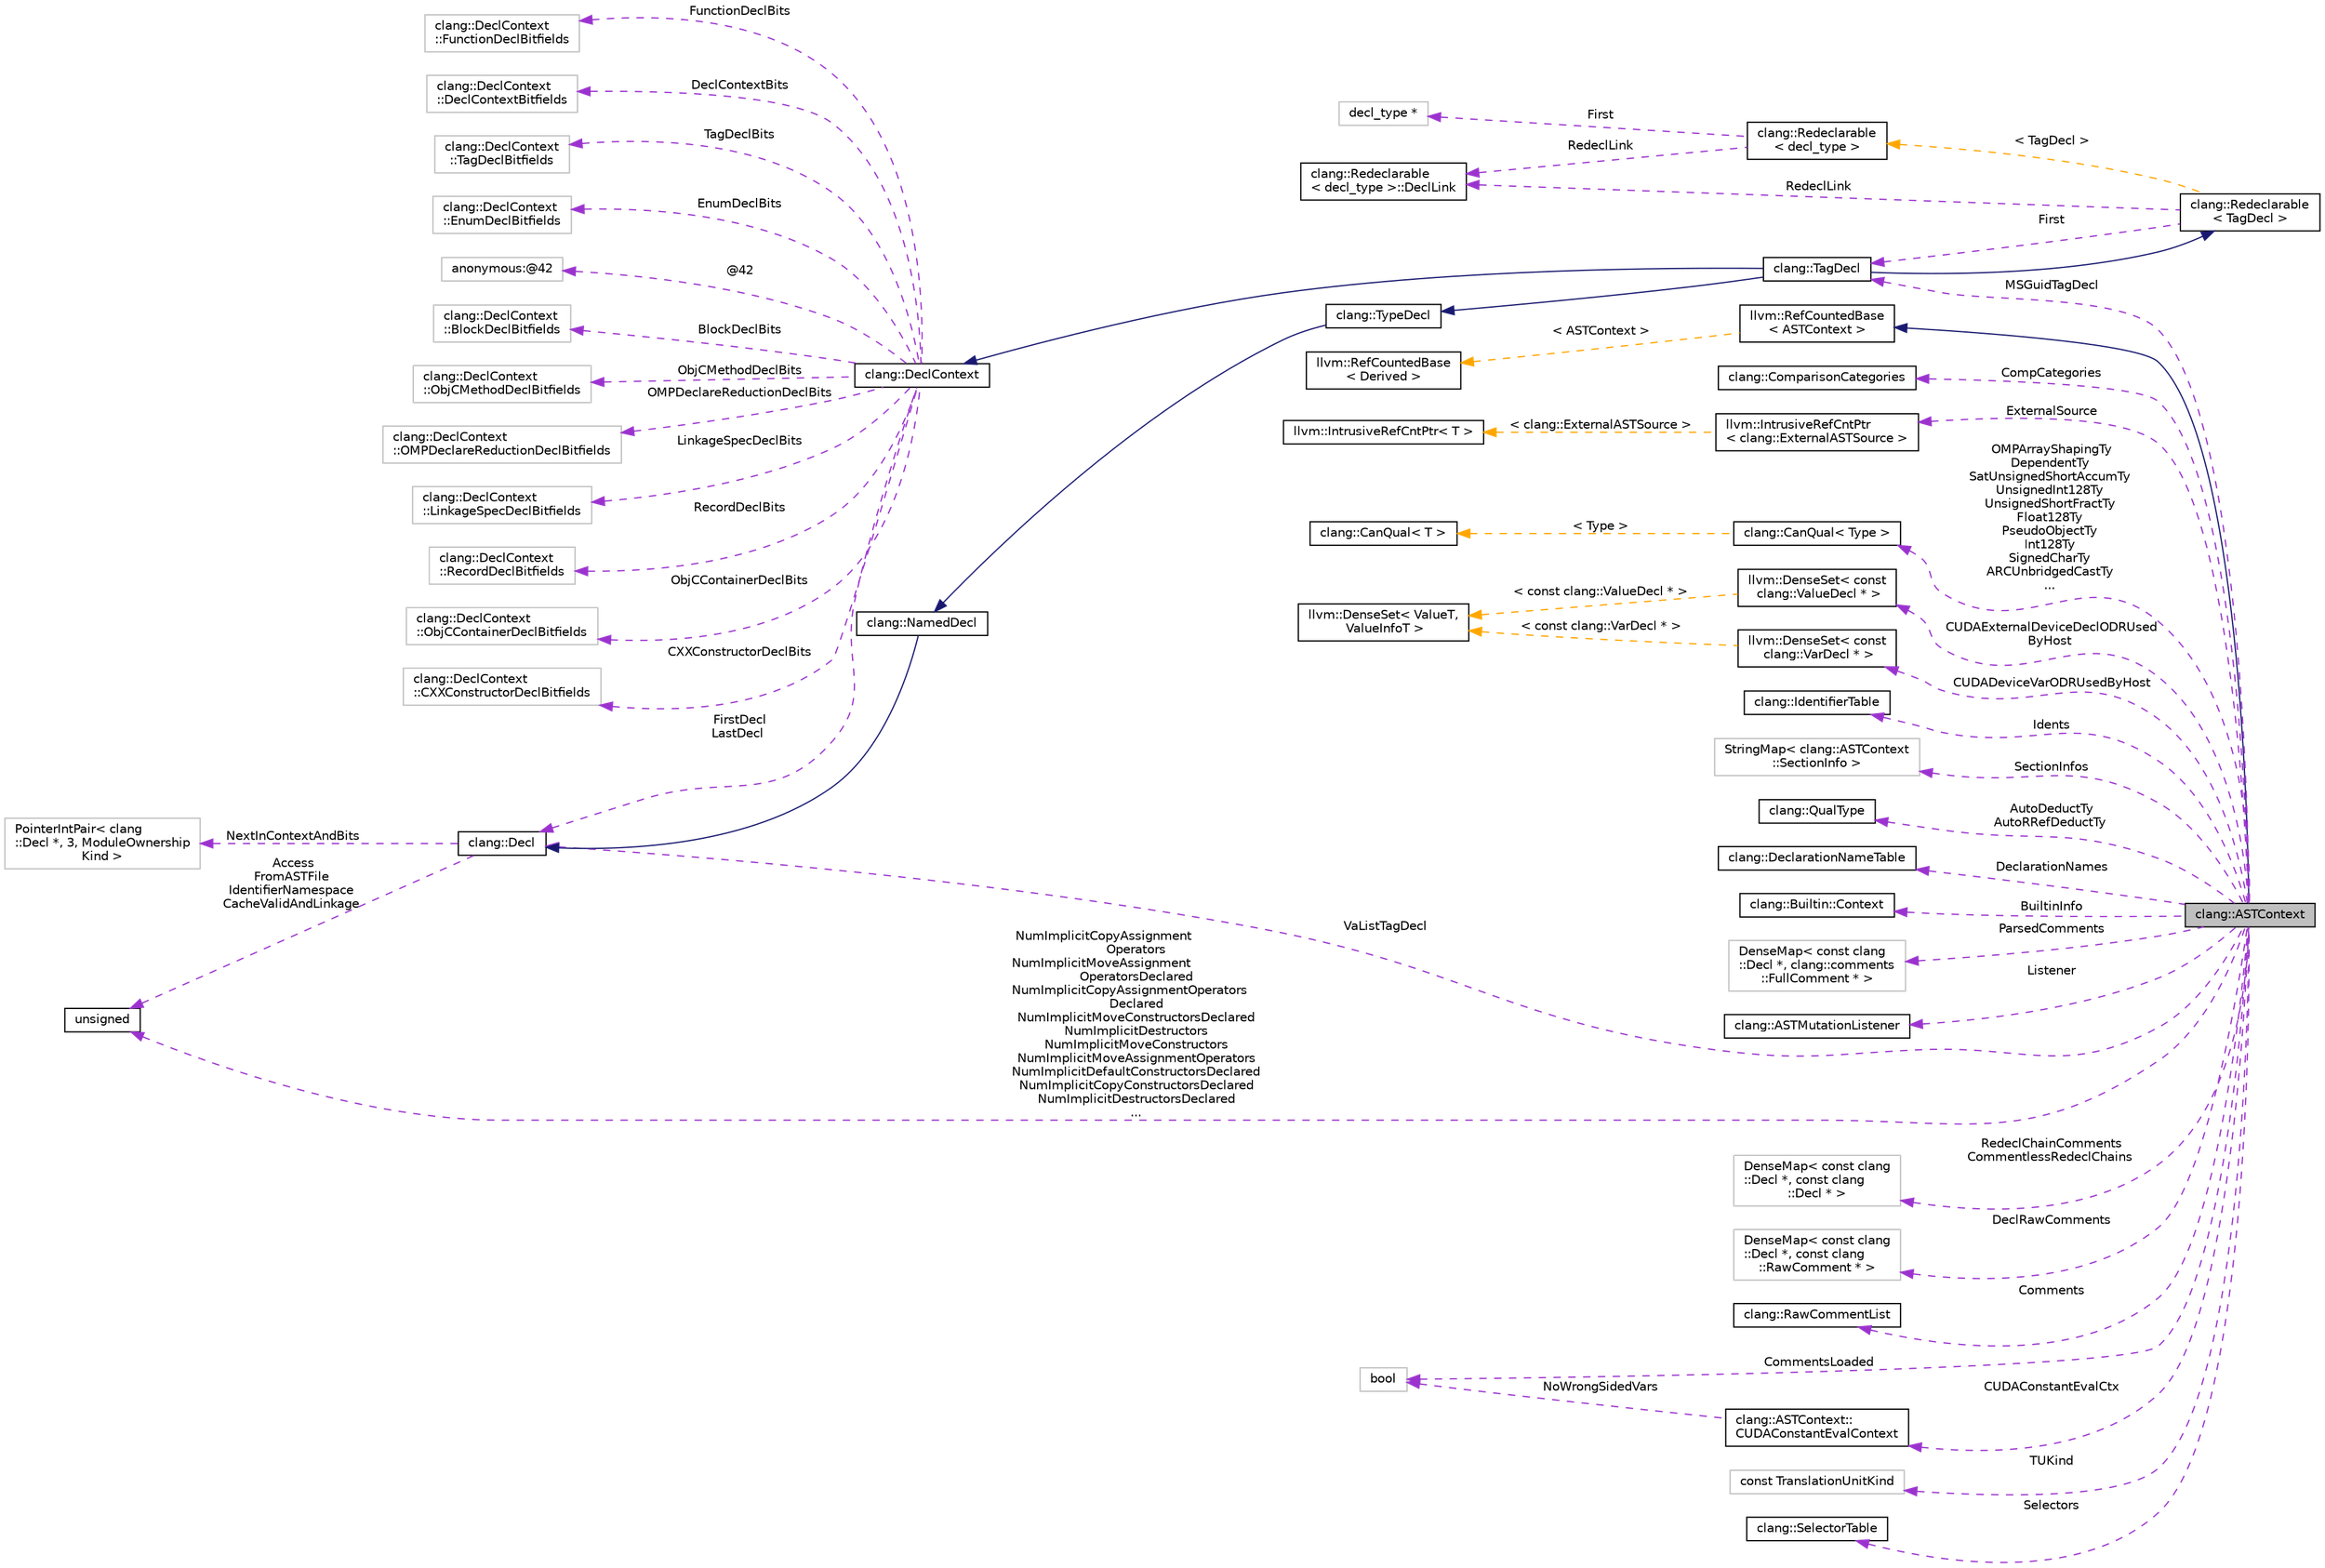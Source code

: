 digraph "clang::ASTContext"
{
 // LATEX_PDF_SIZE
  bgcolor="transparent";
  edge [fontname="Helvetica",fontsize="10",labelfontname="Helvetica",labelfontsize="10"];
  node [fontname="Helvetica",fontsize="10",shape=record];
  rankdir="LR";
  Node1 [label="clang::ASTContext",height=0.2,width=0.4,color="black", fillcolor="grey75", style="filled", fontcolor="black",tooltip="Holds long-lived AST nodes (such as types and decls) that can be referred to throughout the semantic ..."];
  Node2 -> Node1 [dir="back",color="midnightblue",fontsize="10",style="solid",fontname="Helvetica"];
  Node2 [label="llvm::RefCountedBase\l\< ASTContext \>",height=0.2,width=0.4,color="black",URL="$classllvm_1_1RefCountedBase.html",tooltip=" "];
  Node3 -> Node2 [dir="back",color="orange",fontsize="10",style="dashed",label=" \< ASTContext \>" ,fontname="Helvetica"];
  Node3 [label="llvm::RefCountedBase\l\< Derived \>",height=0.2,width=0.4,color="black",URL="$classllvm_1_1RefCountedBase.html",tooltip=" "];
  Node4 -> Node1 [dir="back",color="darkorchid3",fontsize="10",style="dashed",label=" CompCategories" ,fontname="Helvetica"];
  Node4 [label="clang::ComparisonCategories",height=0.2,width=0.4,color="black",URL="$classclang_1_1ComparisonCategories.html",tooltip=" "];
  Node5 -> Node1 [dir="back",color="darkorchid3",fontsize="10",style="dashed",label=" ExternalSource" ,fontname="Helvetica"];
  Node5 [label="llvm::IntrusiveRefCntPtr\l\< clang::ExternalASTSource \>",height=0.2,width=0.4,color="black",URL="$classllvm_1_1IntrusiveRefCntPtr.html",tooltip=" "];
  Node6 -> Node5 [dir="back",color="orange",fontsize="10",style="dashed",label=" \< clang::ExternalASTSource \>" ,fontname="Helvetica"];
  Node6 [label="llvm::IntrusiveRefCntPtr\< T \>",height=0.2,width=0.4,color="black",URL="$classllvm_1_1IntrusiveRefCntPtr.html",tooltip=" "];
  Node7 -> Node1 [dir="back",color="darkorchid3",fontsize="10",style="dashed",label=" OMPArrayShapingTy\nDependentTy\nSatUnsignedShortAccumTy\nUnsignedInt128Ty\nUnsignedShortFractTy\nFloat128Ty\nPseudoObjectTy\nInt128Ty\nSignedCharTy\nARCUnbridgedCastTy\n..." ,fontname="Helvetica"];
  Node7 [label="clang::CanQual\< Type \>",height=0.2,width=0.4,color="black",URL="$classclang_1_1CanQual.html",tooltip=" "];
  Node8 -> Node7 [dir="back",color="orange",fontsize="10",style="dashed",label=" \< Type \>" ,fontname="Helvetica"];
  Node8 [label="clang::CanQual\< T \>",height=0.2,width=0.4,color="black",URL="$classclang_1_1CanQual.html",tooltip="Represents a canonical, potentially-qualified type."];
  Node9 -> Node1 [dir="back",color="darkorchid3",fontsize="10",style="dashed",label=" CUDAExternalDeviceDeclODRUsed\lByHost" ,fontname="Helvetica"];
  Node9 [label="llvm::DenseSet\< const\l clang::ValueDecl * \>",height=0.2,width=0.4,color="black",URL="$classllvm_1_1DenseSet.html",tooltip=" "];
  Node10 -> Node9 [dir="back",color="orange",fontsize="10",style="dashed",label=" \< const clang::ValueDecl * \>" ,fontname="Helvetica"];
  Node10 [label="llvm::DenseSet\< ValueT,\l ValueInfoT \>",height=0.2,width=0.4,color="black",URL="$classllvm_1_1DenseSet.html",tooltip=" "];
  Node11 -> Node1 [dir="back",color="darkorchid3",fontsize="10",style="dashed",label=" Idents" ,fontname="Helvetica"];
  Node11 [label="clang::IdentifierTable",height=0.2,width=0.4,color="black",URL="$classclang_1_1IdentifierTable.html",tooltip="Implements an efficient mapping from strings to IdentifierInfo nodes."];
  Node12 -> Node1 [dir="back",color="darkorchid3",fontsize="10",style="dashed",label=" SectionInfos" ,fontname="Helvetica"];
  Node12 [label="StringMap\< clang::ASTContext\l::SectionInfo \>",height=0.2,width=0.4,color="grey75",tooltip=" "];
  Node13 -> Node1 [dir="back",color="darkorchid3",fontsize="10",style="dashed",label=" AutoDeductTy\nAutoRRefDeductTy" ,fontname="Helvetica"];
  Node13 [label="clang::QualType",height=0.2,width=0.4,color="black",URL="$classclang_1_1QualType.html",tooltip="A (possibly-)qualified type."];
  Node14 -> Node1 [dir="back",color="darkorchid3",fontsize="10",style="dashed",label=" MSGuidTagDecl" ,fontname="Helvetica"];
  Node14 [label="clang::TagDecl",height=0.2,width=0.4,color="black",URL="$classclang_1_1TagDecl.html",tooltip="Represents the declaration of a struct/union/class/enum."];
  Node15 -> Node14 [dir="back",color="midnightblue",fontsize="10",style="solid",fontname="Helvetica"];
  Node15 [label="clang::TypeDecl",height=0.2,width=0.4,color="black",URL="$classclang_1_1TypeDecl.html",tooltip="Represents a declaration of a type."];
  Node16 -> Node15 [dir="back",color="midnightblue",fontsize="10",style="solid",fontname="Helvetica"];
  Node16 [label="clang::NamedDecl",height=0.2,width=0.4,color="black",URL="$classclang_1_1NamedDecl.html",tooltip="This represents a decl that may have a name."];
  Node17 -> Node16 [dir="back",color="midnightblue",fontsize="10",style="solid",fontname="Helvetica"];
  Node17 [label="clang::Decl",height=0.2,width=0.4,color="black",URL="$classclang_1_1Decl.html",tooltip="Decl - This represents one declaration (or definition), e.g."];
  Node18 -> Node17 [dir="back",color="darkorchid3",fontsize="10",style="dashed",label=" NextInContextAndBits" ,fontname="Helvetica"];
  Node18 [label="PointerIntPair\< clang\l::Decl *, 3, ModuleOwnership\lKind \>",height=0.2,width=0.4,color="grey75",tooltip=" "];
  Node19 -> Node17 [dir="back",color="darkorchid3",fontsize="10",style="dashed",label=" Access\nFromASTFile\nIdentifierNamespace\nCacheValidAndLinkage" ,fontname="Helvetica"];
  Node19 [label="unsigned",height=0.2,width=0.4,color="black",URL="$classunsigned.html",tooltip=" "];
  Node20 -> Node14 [dir="back",color="midnightblue",fontsize="10",style="solid",fontname="Helvetica"];
  Node20 [label="clang::DeclContext",height=0.2,width=0.4,color="black",URL="$classclang_1_1DeclContext.html",tooltip="DeclContext - This is used only as base class of specific decl types that can act as declaration cont..."];
  Node21 -> Node20 [dir="back",color="darkorchid3",fontsize="10",style="dashed",label=" TagDeclBits" ,fontname="Helvetica"];
  Node21 [label="clang::DeclContext\l::TagDeclBitfields",height=0.2,width=0.4,color="grey75",tooltip="Stores the bits used by TagDecl."];
  Node22 -> Node20 [dir="back",color="darkorchid3",fontsize="10",style="dashed",label=" EnumDeclBits" ,fontname="Helvetica"];
  Node22 [label="clang::DeclContext\l::EnumDeclBitfields",height=0.2,width=0.4,color="grey75",tooltip="Stores the bits used by EnumDecl."];
  Node23 -> Node20 [dir="back",color="darkorchid3",fontsize="10",style="dashed",label=" @42" ,fontname="Helvetica"];
  Node23 [label="anonymous:@42",height=0.2,width=0.4,color="grey75",tooltip=" "];
  Node24 -> Node20 [dir="back",color="darkorchid3",fontsize="10",style="dashed",label=" BlockDeclBits" ,fontname="Helvetica"];
  Node24 [label="clang::DeclContext\l::BlockDeclBitfields",height=0.2,width=0.4,color="grey75",tooltip="Stores the bits used by BlockDecl."];
  Node25 -> Node20 [dir="back",color="darkorchid3",fontsize="10",style="dashed",label=" ObjCMethodDeclBits" ,fontname="Helvetica"];
  Node25 [label="clang::DeclContext\l::ObjCMethodDeclBitfields",height=0.2,width=0.4,color="grey75",tooltip="Stores the bits used by ObjCMethodDecl."];
  Node26 -> Node20 [dir="back",color="darkorchid3",fontsize="10",style="dashed",label=" OMPDeclareReductionDeclBits" ,fontname="Helvetica"];
  Node26 [label="clang::DeclContext\l::OMPDeclareReductionDeclBitfields",height=0.2,width=0.4,color="grey75",tooltip="Stores the bits used by OMPDeclareReductionDecl."];
  Node27 -> Node20 [dir="back",color="darkorchid3",fontsize="10",style="dashed",label=" LinkageSpecDeclBits" ,fontname="Helvetica"];
  Node27 [label="clang::DeclContext\l::LinkageSpecDeclBitfields",height=0.2,width=0.4,color="grey75",tooltip="Stores the bits used by LinkageSpecDecl."];
  Node28 -> Node20 [dir="back",color="darkorchid3",fontsize="10",style="dashed",label=" RecordDeclBits" ,fontname="Helvetica"];
  Node28 [label="clang::DeclContext\l::RecordDeclBitfields",height=0.2,width=0.4,color="grey75",tooltip="Stores the bits used by RecordDecl."];
  Node29 -> Node20 [dir="back",color="darkorchid3",fontsize="10",style="dashed",label=" ObjCContainerDeclBits" ,fontname="Helvetica"];
  Node29 [label="clang::DeclContext\l::ObjCContainerDeclBitfields",height=0.2,width=0.4,color="grey75",tooltip="Stores the bits used by ObjCContainerDecl."];
  Node30 -> Node20 [dir="back",color="darkorchid3",fontsize="10",style="dashed",label=" CXXConstructorDeclBits" ,fontname="Helvetica"];
  Node30 [label="clang::DeclContext\l::CXXConstructorDeclBitfields",height=0.2,width=0.4,color="grey75",tooltip="Stores the bits used by CXXConstructorDecl."];
  Node31 -> Node20 [dir="back",color="darkorchid3",fontsize="10",style="dashed",label=" FunctionDeclBits" ,fontname="Helvetica"];
  Node31 [label="clang::DeclContext\l::FunctionDeclBitfields",height=0.2,width=0.4,color="grey75",tooltip="Stores the bits used by FunctionDecl."];
  Node32 -> Node20 [dir="back",color="darkorchid3",fontsize="10",style="dashed",label=" DeclContextBits" ,fontname="Helvetica"];
  Node32 [label="clang::DeclContext\l::DeclContextBitfields",height=0.2,width=0.4,color="grey75",tooltip="Stores the bits used by DeclContext."];
  Node17 -> Node20 [dir="back",color="darkorchid3",fontsize="10",style="dashed",label=" FirstDecl\nLastDecl" ,fontname="Helvetica"];
  Node33 -> Node14 [dir="back",color="midnightblue",fontsize="10",style="solid",fontname="Helvetica"];
  Node33 [label="clang::Redeclarable\l\< TagDecl \>",height=0.2,width=0.4,color="black",URL="$classclang_1_1Redeclarable.html",tooltip=" "];
  Node14 -> Node33 [dir="back",color="darkorchid3",fontsize="10",style="dashed",label=" First" ,fontname="Helvetica"];
  Node34 -> Node33 [dir="back",color="darkorchid3",fontsize="10",style="dashed",label=" RedeclLink" ,fontname="Helvetica"];
  Node34 [label="clang::Redeclarable\l\< decl_type \>::DeclLink",height=0.2,width=0.4,color="black",URL="$classclang_1_1Redeclarable_1_1DeclLink.html",tooltip=" "];
  Node35 -> Node33 [dir="back",color="orange",fontsize="10",style="dashed",label=" \< TagDecl \>" ,fontname="Helvetica"];
  Node35 [label="clang::Redeclarable\l\< decl_type \>",height=0.2,width=0.4,color="black",URL="$classclang_1_1Redeclarable.html",tooltip="Provides common interface for the Decls that can be redeclared."];
  Node34 -> Node35 [dir="back",color="darkorchid3",fontsize="10",style="dashed",label=" RedeclLink" ,fontname="Helvetica"];
  Node36 -> Node35 [dir="back",color="darkorchid3",fontsize="10",style="dashed",label=" First" ,fontname="Helvetica"];
  Node36 [label="decl_type *",height=0.2,width=0.4,color="grey75",tooltip=" "];
  Node37 -> Node1 [dir="back",color="darkorchid3",fontsize="10",style="dashed",label=" RedeclChainComments\nCommentlessRedeclChains" ,fontname="Helvetica"];
  Node37 [label="DenseMap\< const clang\l::Decl *, const clang\l::Decl * \>",height=0.2,width=0.4,color="grey75",tooltip=" "];
  Node38 -> Node1 [dir="back",color="darkorchid3",fontsize="10",style="dashed",label=" DeclRawComments" ,fontname="Helvetica"];
  Node38 [label="DenseMap\< const clang\l::Decl *, const clang\l::RawComment * \>",height=0.2,width=0.4,color="grey75",tooltip=" "];
  Node39 -> Node1 [dir="back",color="darkorchid3",fontsize="10",style="dashed",label=" Comments" ,fontname="Helvetica"];
  Node39 [label="clang::RawCommentList",height=0.2,width=0.4,color="black",URL="$classclang_1_1RawCommentList.html",tooltip="This class represents all comments included in the translation unit, sorted in order of appearance in..."];
  Node40 -> Node1 [dir="back",color="darkorchid3",fontsize="10",style="dashed",label=" CommentsLoaded" ,fontname="Helvetica"];
  Node40 [label="bool",height=0.2,width=0.4,color="grey75",tooltip=" "];
  Node41 -> Node1 [dir="back",color="darkorchid3",fontsize="10",style="dashed",label=" TUKind" ,fontname="Helvetica"];
  Node41 [label="const TranslationUnitKind",height=0.2,width=0.4,color="grey75",tooltip=" "];
  Node42 -> Node1 [dir="back",color="darkorchid3",fontsize="10",style="dashed",label=" Selectors" ,fontname="Helvetica"];
  Node42 [label="clang::SelectorTable",height=0.2,width=0.4,color="black",URL="$classclang_1_1SelectorTable.html",tooltip="This table allows us to fully hide how we implement multi-keyword caching."];
  Node19 -> Node1 [dir="back",color="darkorchid3",fontsize="10",style="dashed",label=" NumImplicitCopyAssignment\lOperators\nNumImplicitMoveAssignment\lOperatorsDeclared\nNumImplicitCopyAssignmentOperators\lDeclared\nNumImplicitMoveConstructorsDeclared\nNumImplicitDestructors\nNumImplicitMoveConstructors\nNumImplicitMoveAssignmentOperators\nNumImplicitDefaultConstructorsDeclared\nNumImplicitCopyConstructorsDeclared\nNumImplicitDestructorsDeclared\n..." ,fontname="Helvetica"];
  Node17 -> Node1 [dir="back",color="darkorchid3",fontsize="10",style="dashed",label=" VaListTagDecl" ,fontname="Helvetica"];
  Node43 -> Node1 [dir="back",color="darkorchid3",fontsize="10",style="dashed",label=" CUDAConstantEvalCtx" ,fontname="Helvetica"];
  Node43 [label="clang::ASTContext::\lCUDAConstantEvalContext",height=0.2,width=0.4,color="black",URL="$structclang_1_1ASTContext_1_1CUDAConstantEvalContext.html",tooltip=" "];
  Node40 -> Node43 [dir="back",color="darkorchid3",fontsize="10",style="dashed",label=" NoWrongSidedVars" ,fontname="Helvetica"];
  Node44 -> Node1 [dir="back",color="darkorchid3",fontsize="10",style="dashed",label=" DeclarationNames" ,fontname="Helvetica"];
  Node44 [label="clang::DeclarationNameTable",height=0.2,width=0.4,color="black",URL="$classclang_1_1DeclarationNameTable.html",tooltip="DeclarationNameTable is used to store and retrieve DeclarationName instances for the various kinds of..."];
  Node45 -> Node1 [dir="back",color="darkorchid3",fontsize="10",style="dashed",label=" BuiltinInfo" ,fontname="Helvetica"];
  Node45 [label="clang::Builtin::Context",height=0.2,width=0.4,color="black",URL="$classclang_1_1Builtin_1_1Context.html",tooltip="Holds information about both target-independent and target-specific builtins, allowing easy queries b..."];
  Node46 -> Node1 [dir="back",color="darkorchid3",fontsize="10",style="dashed",label=" CUDADeviceVarODRUsedByHost" ,fontname="Helvetica"];
  Node46 [label="llvm::DenseSet\< const\l clang::VarDecl * \>",height=0.2,width=0.4,color="black",URL="$classllvm_1_1DenseSet.html",tooltip=" "];
  Node10 -> Node46 [dir="back",color="orange",fontsize="10",style="dashed",label=" \< const clang::VarDecl * \>" ,fontname="Helvetica"];
  Node47 -> Node1 [dir="back",color="darkorchid3",fontsize="10",style="dashed",label=" ParsedComments" ,fontname="Helvetica"];
  Node47 [label="DenseMap\< const clang\l::Decl *, clang::comments\l::FullComment * \>",height=0.2,width=0.4,color="grey75",tooltip=" "];
  Node48 -> Node1 [dir="back",color="darkorchid3",fontsize="10",style="dashed",label=" Listener" ,fontname="Helvetica"];
  Node48 [label="clang::ASTMutationListener",height=0.2,width=0.4,color="black",URL="$classclang_1_1ASTMutationListener.html",tooltip="An abstract interface that should be implemented by listeners that want to be notified when an AST en..."];
}

